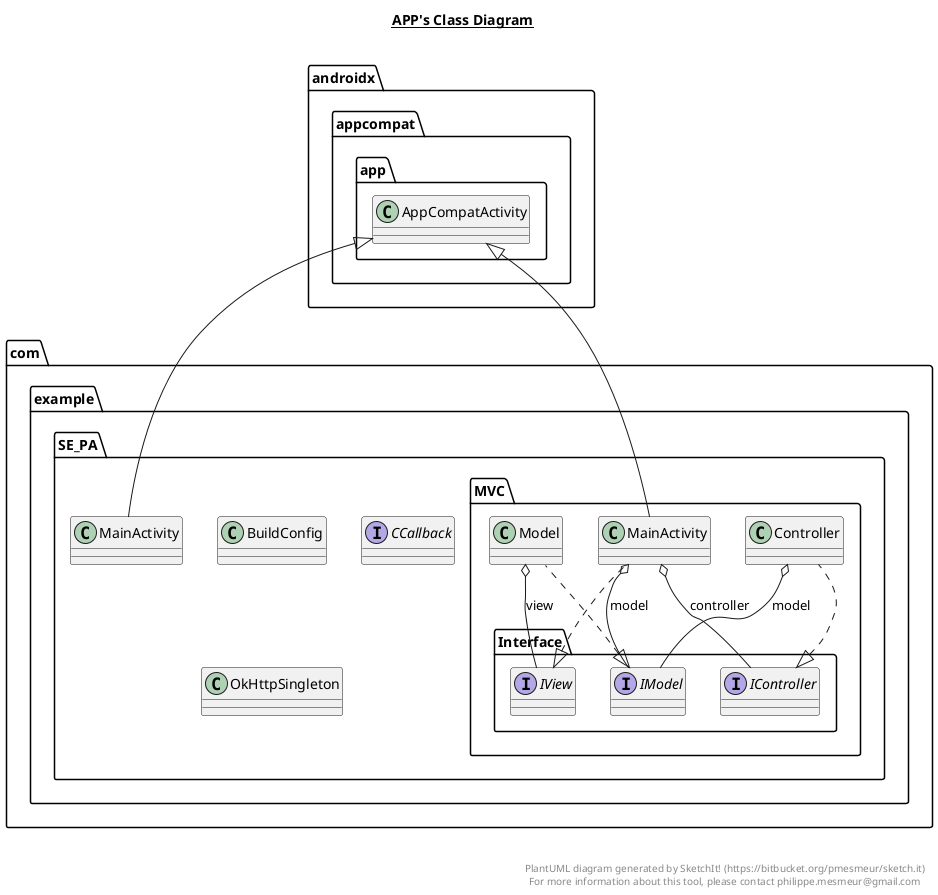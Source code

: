 @startuml

title __APP's Class Diagram__\n

  namespace com.example.SE_PA {
    class com.example.SE_PA.BuildConfig {
    }
  }
  

  namespace com.example.SE_PA {
    interface com.example.SE_PA.CCallback {
    }
  }
  

  namespace com.example.SE_PA {
    namespace MVC {
      class com.example.SE_PA.MVC.Controller {
      }
    }
  }
  

  namespace com.example.SE_PA {
    namespace MVC {
      namespace Interface {
        interface com.example.SE_PA.MVC.Interface.IController {
        }
      }
    }
  }
  

  namespace com.example.SE_PA {
    namespace MVC {
      namespace Interface {
        interface com.example.SE_PA.MVC.Interface.IModel {
        }
      }
    }
  }
  

  namespace com.example.SE_PA {
    namespace MVC {
      namespace Interface {
        interface com.example.SE_PA.MVC.Interface.IView {
        }
      }
    }
  }
  

  namespace com.example.SE_PA {
    namespace MVC {
      class com.example.SE_PA.MVC.MainActivity {
      }
    }
  }
  

  namespace com.example.SE_PA {
    namespace MVC {
      class com.example.SE_PA.MVC.Model {
      }
    }
  }
  

  namespace com.example.SE_PA {
    class com.example.SE_PA.MainActivity {
    }
  }
  

  namespace com.example.SE_PA {
    class com.example.SE_PA.OkHttpSingleton {
    }
  }
  

  com.example.SE_PA.MVC.Controller .up.|> com.example.SE_PA.MVC.Interface.IController
  com.example.SE_PA.MVC.Controller o-- com.example.SE_PA.MVC.Interface.IModel : model
  com.example.SE_PA.MVC.MainActivity .up.|> com.example.SE_PA.MVC.Interface.IView
  com.example.SE_PA.MVC.MainActivity -up-|> androidx.appcompat.app.AppCompatActivity
  com.example.SE_PA.MVC.MainActivity o-- com.example.SE_PA.MVC.Interface.IController : controller
  com.example.SE_PA.MVC.MainActivity o-- com.example.SE_PA.MVC.Interface.IModel : model
  com.example.SE_PA.MVC.Model .up.|> com.example.SE_PA.MVC.Interface.IModel
  com.example.SE_PA.MVC.Model o-- com.example.SE_PA.MVC.Interface.IView : view
  com.example.SE_PA.MainActivity -up-|> androidx.appcompat.app.AppCompatActivity


right footer


PlantUML diagram generated by SketchIt! (https://bitbucket.org/pmesmeur/sketch.it)
For more information about this tool, please contact philippe.mesmeur@gmail.com
endfooter

@enduml
